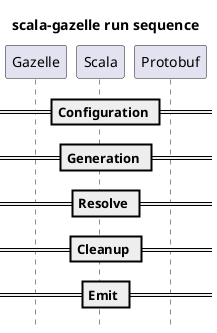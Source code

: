 @startuml sequence

title scala-gazelle run sequence

skinparam Shadowing false

hide footbox

participant Gazelle as G
participant Scala as S
participant Protobuf as P

== Configuration ==

== Generation ==

== Resolve ==

== Cleanup ==

== Emit ==

@enduml